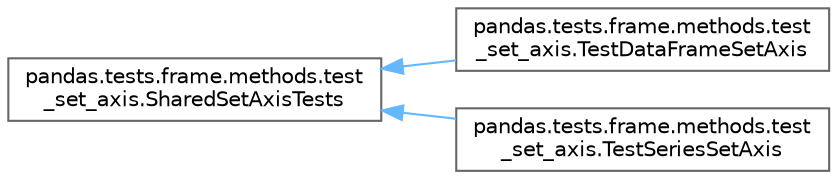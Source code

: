 digraph "Graphical Class Hierarchy"
{
 // LATEX_PDF_SIZE
  bgcolor="transparent";
  edge [fontname=Helvetica,fontsize=10,labelfontname=Helvetica,labelfontsize=10];
  node [fontname=Helvetica,fontsize=10,shape=box,height=0.2,width=0.4];
  rankdir="LR";
  Node0 [id="Node000000",label="pandas.tests.frame.methods.test\l_set_axis.SharedSetAxisTests",height=0.2,width=0.4,color="grey40", fillcolor="white", style="filled",URL="$d8/d74/classpandas_1_1tests_1_1frame_1_1methods_1_1test__set__axis_1_1SharedSetAxisTests.html",tooltip=" "];
  Node0 -> Node1 [id="edge4677_Node000000_Node000001",dir="back",color="steelblue1",style="solid",tooltip=" "];
  Node1 [id="Node000001",label="pandas.tests.frame.methods.test\l_set_axis.TestDataFrameSetAxis",height=0.2,width=0.4,color="grey40", fillcolor="white", style="filled",URL="$d1/dd0/classpandas_1_1tests_1_1frame_1_1methods_1_1test__set__axis_1_1TestDataFrameSetAxis.html",tooltip=" "];
  Node0 -> Node2 [id="edge4678_Node000000_Node000002",dir="back",color="steelblue1",style="solid",tooltip=" "];
  Node2 [id="Node000002",label="pandas.tests.frame.methods.test\l_set_axis.TestSeriesSetAxis",height=0.2,width=0.4,color="grey40", fillcolor="white", style="filled",URL="$d5/d6c/classpandas_1_1tests_1_1frame_1_1methods_1_1test__set__axis_1_1TestSeriesSetAxis.html",tooltip=" "];
}
